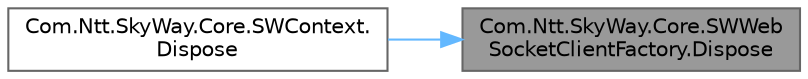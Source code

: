 digraph "Com.Ntt.SkyWay.Core.SWWebSocketClientFactory.Dispose"
{
 // LATEX_PDF_SIZE
  bgcolor="transparent";
  edge [fontname=Helvetica,fontsize=10,labelfontname=Helvetica,labelfontsize=10];
  node [fontname=Helvetica,fontsize=10,shape=box,height=0.2,width=0.4];
  rankdir="RL";
  Node1 [id="Node000001",label="Com.Ntt.SkyWay.Core.SWWeb\lSocketClientFactory.Dispose",height=0.2,width=0.4,color="gray40", fillcolor="grey60", style="filled", fontcolor="black",tooltip=" "];
  Node1 -> Node2 [id="edge1_Node000001_Node000002",dir="back",color="steelblue1",style="solid",tooltip=" "];
  Node2 [id="Node000002",label="Com.Ntt.SkyWay.Core.SWContext.\lDispose",height=0.2,width=0.4,color="grey40", fillcolor="white", style="filled",URL="$class_com_1_1_ntt_1_1_sky_way_1_1_core_1_1_s_w_context.html#a67c8c13077c867eb51da6feb454799a1",tooltip="SkyWayの利用を終了します。 以降全ての操作はできなくなり、各インスタンスからイベントが発火しなくなります。 再度SkyWayを利用する場合はSetupを実行してください。"];
}
